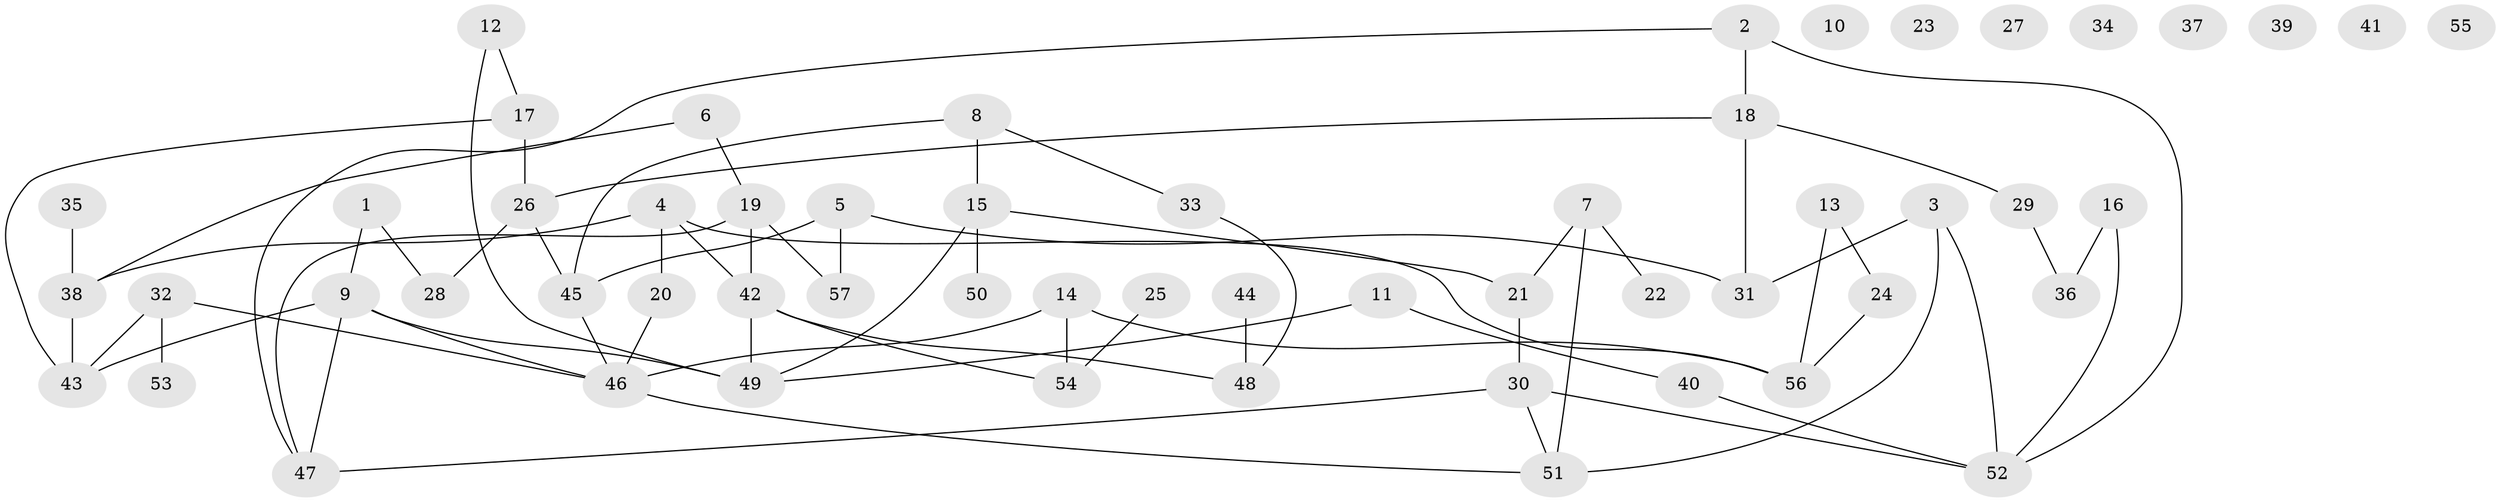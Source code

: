 // Generated by graph-tools (version 1.1) at 2025/25/03/09/25 03:25:18]
// undirected, 57 vertices, 72 edges
graph export_dot {
graph [start="1"]
  node [color=gray90,style=filled];
  1;
  2;
  3;
  4;
  5;
  6;
  7;
  8;
  9;
  10;
  11;
  12;
  13;
  14;
  15;
  16;
  17;
  18;
  19;
  20;
  21;
  22;
  23;
  24;
  25;
  26;
  27;
  28;
  29;
  30;
  31;
  32;
  33;
  34;
  35;
  36;
  37;
  38;
  39;
  40;
  41;
  42;
  43;
  44;
  45;
  46;
  47;
  48;
  49;
  50;
  51;
  52;
  53;
  54;
  55;
  56;
  57;
  1 -- 9;
  1 -- 28;
  2 -- 18;
  2 -- 47;
  2 -- 52;
  3 -- 31;
  3 -- 51;
  3 -- 52;
  4 -- 20;
  4 -- 38;
  4 -- 42;
  4 -- 56;
  5 -- 31;
  5 -- 45;
  5 -- 57;
  6 -- 19;
  6 -- 38;
  7 -- 21;
  7 -- 22;
  7 -- 51;
  8 -- 15;
  8 -- 33;
  8 -- 45;
  9 -- 43;
  9 -- 46;
  9 -- 47;
  9 -- 49;
  11 -- 40;
  11 -- 49;
  12 -- 17;
  12 -- 49;
  13 -- 24;
  13 -- 56;
  14 -- 46;
  14 -- 54;
  14 -- 56;
  15 -- 21;
  15 -- 49;
  15 -- 50;
  16 -- 36;
  16 -- 52;
  17 -- 26;
  17 -- 43;
  18 -- 26;
  18 -- 29;
  18 -- 31;
  19 -- 42;
  19 -- 47;
  19 -- 57;
  20 -- 46;
  21 -- 30;
  24 -- 56;
  25 -- 54;
  26 -- 28;
  26 -- 45;
  29 -- 36;
  30 -- 47;
  30 -- 51;
  30 -- 52;
  32 -- 43;
  32 -- 46;
  32 -- 53;
  33 -- 48;
  35 -- 38;
  38 -- 43;
  40 -- 52;
  42 -- 48;
  42 -- 49;
  42 -- 54;
  44 -- 48;
  45 -- 46;
  46 -- 51;
}
